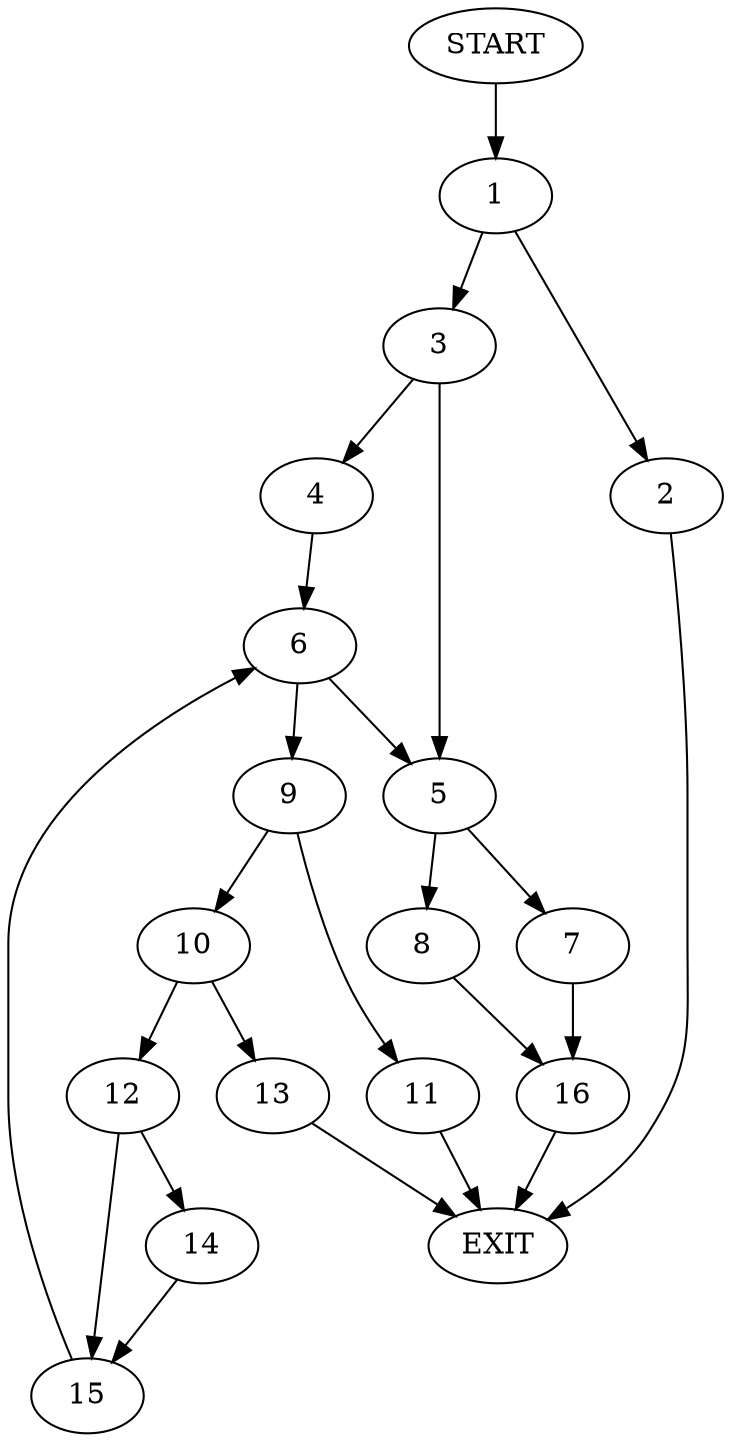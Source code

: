 digraph {
0 [label="START"]
17 [label="EXIT"]
0 -> 1
1 -> 2
1 -> 3
3 -> 4
3 -> 5
2 -> 17
4 -> 6
5 -> 7
5 -> 8
6 -> 5
6 -> 9
9 -> 10
9 -> 11
11 -> 17
10 -> 12
10 -> 13
12 -> 14
12 -> 15
13 -> 17
15 -> 6
14 -> 15
8 -> 16
7 -> 16
16 -> 17
}
